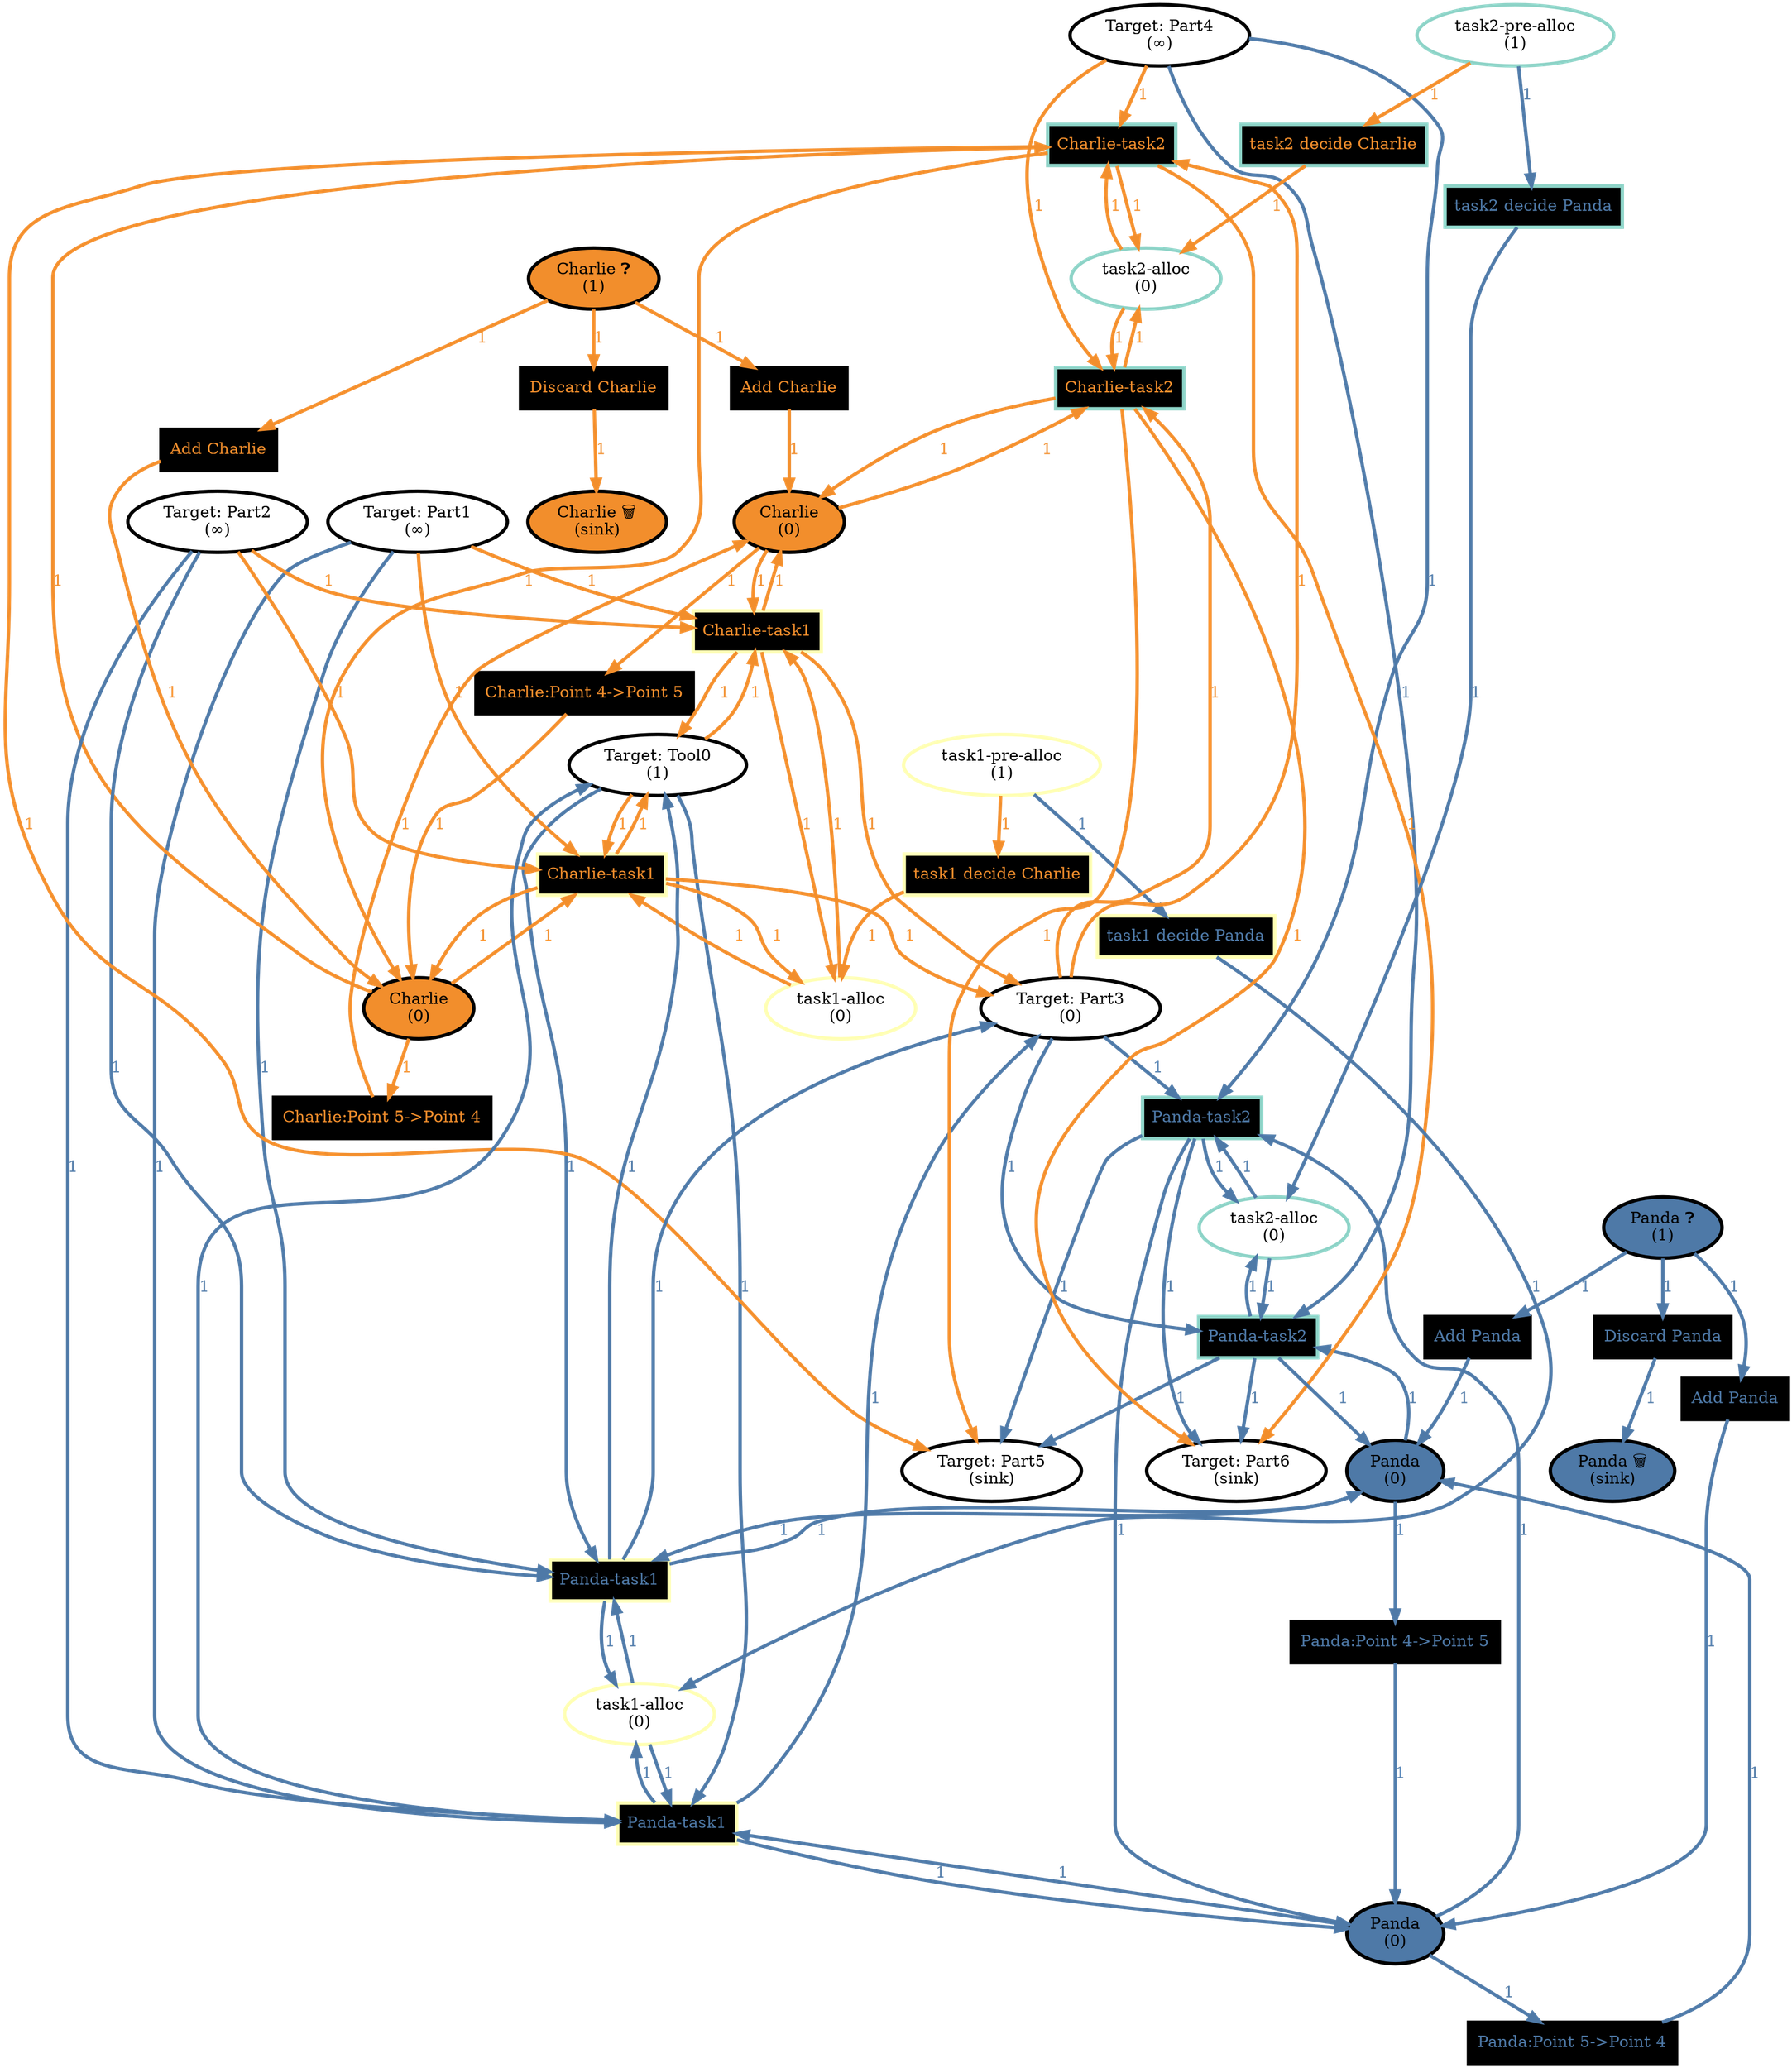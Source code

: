 digraph Job_1 {
bgcolor="transparent"
// Place Target: Part6
	79260558493765799762065059066793344126 [label="Target: Part6\n(sink)",tooltip="Target:Part6",style=filled,fillcolor="#FFFFFF",color="#000000",penwidth=3];
// Place Panda 🗑️
	6156309059901784341004512889867266370 [label="Panda 🗑️\n(sink)",tooltip="Agent:Panda\nAgentDiscard:Panda",style=filled,fillcolor="#4E79A7",color="#000000",penwidth=3];
// Place Target: Part4
	237469731115177439631609116638330935203 [label="Target: Part4\n(∞)",tooltip="Target:Part4",style=filled,fillcolor="#FFFFFF",color="#000000",penwidth=3];
// Place Target: Tool0
	96045772910659482129030334219934172723 [label="Target: Tool0\n(1)",tooltip="Target:Tool0",style=filled,fillcolor="#FFFFFF",color="#000000",penwidth=3];
// Place task2-alloc
	31162015247275671567254784370474771328 [label="task2-alloc\n(0)",tooltip="Task:task2\nAllocatedTask:task2\nAgentTaskLock:Panda",style=filled,fillcolor="#FFFFFF",color="#8DD3C7",penwidth=3];
// Place task2-alloc
	258720831284409397803045960722632591177 [label="task2-alloc\n(0)",tooltip="Task:task2\nAllocatedTask:task2\nAgentTaskLock:Charlie",style=filled,fillcolor="#FFFFFF",color="#8DD3C7",penwidth=3];
// Place Charlie ❓
	66536245764358995651897923950390398093 [label="Charlie ❓\n(1)",tooltip="Agent:Charlie\nAgentIndeterminite:Charlie",style=filled,fillcolor="#F28E2C",color="#000000",penwidth=3];
// Place Target: Part1
	289974723802224764308514001960452805233 [label="Target: Part1\n(∞)",tooltip="Target:Part1",style=filled,fillcolor="#FFFFFF",color="#000000",penwidth=3];
// Place Target: Part5
	254121561363505507579534080344849193406 [label="Target: Part5\n(sink)",tooltip="Target:Part5",style=filled,fillcolor="#FFFFFF",color="#000000",penwidth=3];
// Place task1-pre-alloc
	323740444760598238863210115948323408813 [label="task1-pre-alloc\n(1)",tooltip="Task:task1\nUnallocatedTask:task1",style=filled,fillcolor="#FFFFFF",color="#FFFFB3",penwidth=3];
// Place Panda
	201858867429196672421255232772034706031 [label="Panda\n(0)",tooltip="Agent:Panda\nAgentSituated:Panda\nPOI:Point 4",style=filled,fillcolor="#4E79A7",color="#000000",penwidth=3];
// Place Panda ❓
	282392221713962950649684425777977841644 [label="Panda ❓\n(1)",tooltip="Agent:Panda\nAgentIndeterminite:Panda",style=filled,fillcolor="#4E79A7",color="#000000",penwidth=3];
// Place Charlie
	322372410914797212427526443729960483659 [label="Charlie\n(0)",tooltip="Agent:Charlie\nAgentSituated:Charlie\nPOI:Point 4",style=filled,fillcolor="#F28E2C",color="#000000",penwidth=3];
// Place task1-alloc
	153302973433755321702348265838377186512 [label="task1-alloc\n(0)",tooltip="Task:task1\nAllocatedTask:task1\nAgentTaskLock:Panda",style=filled,fillcolor="#FFFFFF",color="#FFFFB3",penwidth=3];
// Place Target: Part3
	315691685605973854689180236790451034163 [label="Target: Part3\n(0)",tooltip="Target:Part3",style=filled,fillcolor="#FFFFFF",color="#000000",penwidth=3];
// Place Charlie 🗑️
	55440646507494640443216338451107895535 [label="Charlie 🗑️\n(sink)",tooltip="Agent:Charlie\nAgentDiscard:Charlie",style=filled,fillcolor="#F28E2C",color="#000000",penwidth=3];
// Place Charlie
	39682035119511516759451301139648933203 [label="Charlie\n(0)",tooltip="Agent:Charlie\nAgentSituated:Charlie\nPOI:Point 5",style=filled,fillcolor="#F28E2C",color="#000000",penwidth=3];
// Place task1-alloc
	178146622867686684090224692783283893553 [label="task1-alloc\n(0)",tooltip="Task:task1\nAllocatedTask:task1\nAgentTaskLock:Charlie",style=filled,fillcolor="#FFFFFF",color="#FFFFB3",penwidth=3];
// Place Panda
	148618710394661677307339038859835036202 [label="Panda\n(0)",tooltip="Agent:Panda\nAgentSituated:Panda\nPOI:Point 5",style=filled,fillcolor="#4E79A7",color="#000000",penwidth=3];
// Place task2-pre-alloc
	210074638358044841397711807240286806065 [label="task2-pre-alloc\n(1)",tooltip="Task:task2\nUnallocatedTask:task2",style=filled,fillcolor="#FFFFFF",color="#8DD3C7",penwidth=3];
// Place Target: Part2
	144388234892471828246695503312522862836 [label="Target: Part2\n(∞)",tooltip="Target:Part2",style=filled,fillcolor="#FFFFFF",color="#000000",penwidth=3];
// Transition Charlie-task2
	11320547561900210153981379240840325066 [label="Charlie-task2",tooltip="Task:task2\nAgent:Charlie\nPOI:Point 5",shape=box,style=filled,fillcolor="#000000",fontcolor="#F28E2C",color="#8DD3C7",penwidth=3];
// Transition Charlie-task1
	97481310694175739576276540418189036650 [label="Charlie-task1",tooltip="Task:task1\nAgent:Charlie\nPOI:Point 4",shape=box,style=filled,fillcolor="#000000",fontcolor="#F28E2C",color="#FFFFB3",penwidth=3];
// Transition task2 decide Charlie
	11597336059781399141017248970175636588 [label="task2 decide Charlie",tooltip="Task:task2\nAgent:Charlie\nAllocatedTask:task2",shape=box,style=filled,fillcolor="#000000",fontcolor="#F28E2C",color="#8DD3C7",penwidth=3];
// Transition Discard Panda
	279640357025076681554667062728088048704 [label="Discard Panda",tooltip="Agent:Panda\nAgentDiscard:Panda",shape=box,style=filled,fillcolor="#000000",fontcolor="#4E79A7",color="#000000",penwidth=3];
// Transition Add Panda
	198844035857407182015923930150424480247 [label="Add Panda",tooltip="Agent:Panda\nAgentAdd:Panda\nPOI:Point 5",shape=box,style=filled,fillcolor="#000000",fontcolor="#4E79A7",color="#000000",penwidth=3];
// Transition Add Charlie
	25694459166004372362940206658530629405 [label="Add Charlie",tooltip="Agent:Charlie\nAgentAdd:Charlie\nPOI:Point 4",shape=box,style=filled,fillcolor="#000000",fontcolor="#F28E2C",color="#000000",penwidth=3];
// Transition Discard Charlie
	244810307382128790114002086319158963578 [label="Discard Charlie",tooltip="Agent:Charlie\nAgentDiscard:Charlie",shape=box,style=filled,fillcolor="#000000",fontcolor="#F28E2C",color="#000000",penwidth=3];
// Transition task1 decide Panda
	126770183468994175670976693796705546714 [label="task1 decide Panda",tooltip="Task:task1\nAgent:Panda\nAllocatedTask:task1",shape=box,style=filled,fillcolor="#000000",fontcolor="#4E79A7",color="#FFFFB3",penwidth=3];
// Transition task1 decide Charlie
	3815331467488886369995700567224326994 [label="task1 decide Charlie",tooltip="Task:task1\nAgent:Charlie\nAllocatedTask:task1",shape=box,style=filled,fillcolor="#000000",fontcolor="#F28E2C",color="#FFFFB3",penwidth=3];
// Transition Add Panda
	328344326863671413064398316014797586726 [label="Add Panda",tooltip="Agent:Panda\nAgentAdd:Panda\nPOI:Point 4",shape=box,style=filled,fillcolor="#000000",fontcolor="#4E79A7",color="#000000",penwidth=3];
// Transition task2 decide Panda
	256742918985003185701256041998185606292 [label="task2 decide Panda",tooltip="Task:task2\nAgent:Panda\nAllocatedTask:task2",shape=box,style=filled,fillcolor="#000000",fontcolor="#4E79A7",color="#8DD3C7",penwidth=3];
// Transition Panda-task1
	144555217173048611948720486429617033995 [label="Panda-task1",tooltip="Task:task1\nAgent:Panda\nPOI:Point 4",shape=box,style=filled,fillcolor="#000000",fontcolor="#4E79A7",color="#FFFFB3",penwidth=3];
// Transition Charlie:Point 5->Point 4
	191668636317335743264404560075975503892 [label="Charlie:Point 5->Point 4",tooltip="Agent:Charlie\nPOI:Point 5\nPOI:Point 4\nFromPOI:Point 5\nToPOI:Point 4",shape=box,style=filled,fillcolor="#000000",fontcolor="#F28E2C",color="#000000",penwidth=3];
// Transition Panda-task2
	64605804041385670815452190322142215925 [label="Panda-task2",tooltip="Task:task2\nAgent:Panda\nPOI:Point 4",shape=box,style=filled,fillcolor="#000000",fontcolor="#4E79A7",color="#8DD3C7",penwidth=3];
// Transition Panda-task1
	117244182747411876858719906135042190849 [label="Panda-task1",tooltip="Task:task1\nAgent:Panda\nPOI:Point 5",shape=box,style=filled,fillcolor="#000000",fontcolor="#4E79A7",color="#FFFFB3",penwidth=3];
// Transition Panda-task2
	170270286556221997043338128969802999461 [label="Panda-task2",tooltip="Task:task2\nAgent:Panda\nPOI:Point 5",shape=box,style=filled,fillcolor="#000000",fontcolor="#4E79A7",color="#8DD3C7",penwidth=3];
// Transition Panda:Point 4->Point 5
	92496539813537258070925978292102827363 [label="Panda:Point 4->Point 5",tooltip="Agent:Panda\nPOI:Point 4\nPOI:Point 5\nFromPOI:Point 4\nToPOI:Point 5",shape=box,style=filled,fillcolor="#000000",fontcolor="#4E79A7",color="#000000",penwidth=3];
// Transition Panda:Point 5->Point 4
	299000200903948281729704827223928413707 [label="Panda:Point 5->Point 4",tooltip="Agent:Panda\nPOI:Point 5\nPOI:Point 4\nFromPOI:Point 5\nToPOI:Point 4",shape=box,style=filled,fillcolor="#000000",fontcolor="#4E79A7",color="#000000",penwidth=3];
// Transition Charlie-task2
	82876886366827777657597100076481128055 [label="Charlie-task2",tooltip="Task:task2\nAgent:Charlie\nPOI:Point 4",shape=box,style=filled,fillcolor="#000000",fontcolor="#F28E2C",color="#8DD3C7",penwidth=3];
// Transition Add Charlie
	178119087579704419438820679631319898916 [label="Add Charlie",tooltip="Agent:Charlie\nAgentAdd:Charlie\nPOI:Point 5",shape=box,style=filled,fillcolor="#000000",fontcolor="#F28E2C",color="#000000",penwidth=3];
// Transition Charlie-task1
	332332512296074228238509303666033639689 [label="Charlie-task1",tooltip="Task:task1\nAgent:Charlie\nPOI:Point 5",shape=box,style=filled,fillcolor="#000000",fontcolor="#F28E2C",color="#FFFFB3",penwidth=3];
// Transition Charlie:Point 4->Point 5
	54013539732847710471282231335741453272 [label="Charlie:Point 4->Point 5",tooltip="Agent:Charlie\nPOI:Point 4\nPOI:Point 5\nFromPOI:Point 4\nToPOI:Point 5",shape=box,style=filled,fillcolor="#000000",fontcolor="#F28E2C",color="#000000",penwidth=3];
	39682035119511516759451301139648933203 -> 11320547561900210153981379240840325066 [label="1",color="#F28E2C",fontcolor="#F28E2C",penwidth=3];
	315691685605973854689180236790451034163 -> 11320547561900210153981379240840325066 [label="1",color="#F28E2C",fontcolor="#F28E2C",penwidth=3];
	258720831284409397803045960722632591177 -> 11320547561900210153981379240840325066 [label="1",color="#F28E2C",fontcolor="#F28E2C",penwidth=3];
	237469731115177439631609116638330935203 -> 11320547561900210153981379240840325066 [label="1",color="#F28E2C",fontcolor="#F28E2C",penwidth=3];
	11320547561900210153981379240840325066 -> 254121561363505507579534080344849193406 [label="1",color="#F28E2C",fontcolor="#F28E2C",penwidth=3];
	11320547561900210153981379240840325066 -> 79260558493765799762065059066793344126 [label="1",color="#F28E2C",fontcolor="#F28E2C",penwidth=3];
	11320547561900210153981379240840325066 -> 39682035119511516759451301139648933203 [label="1",color="#F28E2C",fontcolor="#F28E2C",penwidth=3];
	11320547561900210153981379240840325066 -> 258720831284409397803045960722632591177 [label="1",color="#F28E2C",fontcolor="#F28E2C",penwidth=3];
	178146622867686684090224692783283893553 -> 97481310694175739576276540418189036650 [label="1",color="#F28E2C",fontcolor="#F28E2C",penwidth=3];
	144388234892471828246695503312522862836 -> 97481310694175739576276540418189036650 [label="1",color="#F28E2C",fontcolor="#F28E2C",penwidth=3];
	289974723802224764308514001960452805233 -> 97481310694175739576276540418189036650 [label="1",color="#F28E2C",fontcolor="#F28E2C",penwidth=3];
	96045772910659482129030334219934172723 -> 97481310694175739576276540418189036650 [label="1",color="#F28E2C",fontcolor="#F28E2C",penwidth=3];
	322372410914797212427526443729960483659 -> 97481310694175739576276540418189036650 [label="1",color="#F28E2C",fontcolor="#F28E2C",penwidth=3];
	97481310694175739576276540418189036650 -> 315691685605973854689180236790451034163 [label="1",color="#F28E2C",fontcolor="#F28E2C",penwidth=3];
	97481310694175739576276540418189036650 -> 96045772910659482129030334219934172723 [label="1",color="#F28E2C",fontcolor="#F28E2C",penwidth=3];
	97481310694175739576276540418189036650 -> 178146622867686684090224692783283893553 [label="1",color="#F28E2C",fontcolor="#F28E2C",penwidth=3];
	97481310694175739576276540418189036650 -> 322372410914797212427526443729960483659 [label="1",color="#F28E2C",fontcolor="#F28E2C",penwidth=3];
	210074638358044841397711807240286806065 -> 11597336059781399141017248970175636588 [label="1",color="#F28E2C",fontcolor="#F28E2C",penwidth=3];
	11597336059781399141017248970175636588 -> 258720831284409397803045960722632591177 [label="1",color="#F28E2C",fontcolor="#F28E2C",penwidth=3];
	282392221713962950649684425777977841644 -> 279640357025076681554667062728088048704 [label="1",color="#4E79A7",fontcolor="#4E79A7",penwidth=3];
	279640357025076681554667062728088048704 -> 6156309059901784341004512889867266370 [label="1",color="#4E79A7",fontcolor="#4E79A7",penwidth=3];
	282392221713962950649684425777977841644 -> 198844035857407182015923930150424480247 [label="1",color="#4E79A7",fontcolor="#4E79A7",penwidth=3];
	198844035857407182015923930150424480247 -> 148618710394661677307339038859835036202 [label="1",color="#4E79A7",fontcolor="#4E79A7",penwidth=3];
	66536245764358995651897923950390398093 -> 25694459166004372362940206658530629405 [label="1",color="#F28E2C",fontcolor="#F28E2C",penwidth=3];
	25694459166004372362940206658530629405 -> 322372410914797212427526443729960483659 [label="1",color="#F28E2C",fontcolor="#F28E2C",penwidth=3];
	66536245764358995651897923950390398093 -> 244810307382128790114002086319158963578 [label="1",color="#F28E2C",fontcolor="#F28E2C",penwidth=3];
	244810307382128790114002086319158963578 -> 55440646507494640443216338451107895535 [label="1",color="#F28E2C",fontcolor="#F28E2C",penwidth=3];
	323740444760598238863210115948323408813 -> 126770183468994175670976693796705546714 [label="1",color="#4E79A7",fontcolor="#4E79A7",penwidth=3];
	126770183468994175670976693796705546714 -> 153302973433755321702348265838377186512 [label="1",color="#4E79A7",fontcolor="#4E79A7",penwidth=3];
	323740444760598238863210115948323408813 -> 3815331467488886369995700567224326994 [label="1",color="#F28E2C",fontcolor="#F28E2C",penwidth=3];
	3815331467488886369995700567224326994 -> 178146622867686684090224692783283893553 [label="1",color="#F28E2C",fontcolor="#F28E2C",penwidth=3];
	282392221713962950649684425777977841644 -> 328344326863671413064398316014797586726 [label="1",color="#4E79A7",fontcolor="#4E79A7",penwidth=3];
	328344326863671413064398316014797586726 -> 201858867429196672421255232772034706031 [label="1",color="#4E79A7",fontcolor="#4E79A7",penwidth=3];
	210074638358044841397711807240286806065 -> 256742918985003185701256041998185606292 [label="1",color="#4E79A7",fontcolor="#4E79A7",penwidth=3];
	256742918985003185701256041998185606292 -> 31162015247275671567254784370474771328 [label="1",color="#4E79A7",fontcolor="#4E79A7",penwidth=3];
	153302973433755321702348265838377186512 -> 144555217173048611948720486429617033995 [label="1",color="#4E79A7",fontcolor="#4E79A7",penwidth=3];
	144388234892471828246695503312522862836 -> 144555217173048611948720486429617033995 [label="1",color="#4E79A7",fontcolor="#4E79A7",penwidth=3];
	201858867429196672421255232772034706031 -> 144555217173048611948720486429617033995 [label="1",color="#4E79A7",fontcolor="#4E79A7",penwidth=3];
	289974723802224764308514001960452805233 -> 144555217173048611948720486429617033995 [label="1",color="#4E79A7",fontcolor="#4E79A7",penwidth=3];
	96045772910659482129030334219934172723 -> 144555217173048611948720486429617033995 [label="1",color="#4E79A7",fontcolor="#4E79A7",penwidth=3];
	144555217173048611948720486429617033995 -> 315691685605973854689180236790451034163 [label="1",color="#4E79A7",fontcolor="#4E79A7",penwidth=3];
	144555217173048611948720486429617033995 -> 96045772910659482129030334219934172723 [label="1",color="#4E79A7",fontcolor="#4E79A7",penwidth=3];
	144555217173048611948720486429617033995 -> 153302973433755321702348265838377186512 [label="1",color="#4E79A7",fontcolor="#4E79A7",penwidth=3];
	144555217173048611948720486429617033995 -> 201858867429196672421255232772034706031 [label="1",color="#4E79A7",fontcolor="#4E79A7",penwidth=3];
	39682035119511516759451301139648933203 -> 191668636317335743264404560075975503892 [label="1",color="#F28E2C",fontcolor="#F28E2C",penwidth=3];
	191668636317335743264404560075975503892 -> 322372410914797212427526443729960483659 [label="1",color="#F28E2C",fontcolor="#F28E2C",penwidth=3];
	201858867429196672421255232772034706031 -> 64605804041385670815452190322142215925 [label="1",color="#4E79A7",fontcolor="#4E79A7",penwidth=3];
	315691685605973854689180236790451034163 -> 64605804041385670815452190322142215925 [label="1",color="#4E79A7",fontcolor="#4E79A7",penwidth=3];
	237469731115177439631609116638330935203 -> 64605804041385670815452190322142215925 [label="1",color="#4E79A7",fontcolor="#4E79A7",penwidth=3];
	31162015247275671567254784370474771328 -> 64605804041385670815452190322142215925 [label="1",color="#4E79A7",fontcolor="#4E79A7",penwidth=3];
	64605804041385670815452190322142215925 -> 254121561363505507579534080344849193406 [label="1",color="#4E79A7",fontcolor="#4E79A7",penwidth=3];
	64605804041385670815452190322142215925 -> 79260558493765799762065059066793344126 [label="1",color="#4E79A7",fontcolor="#4E79A7",penwidth=3];
	64605804041385670815452190322142215925 -> 31162015247275671567254784370474771328 [label="1",color="#4E79A7",fontcolor="#4E79A7",penwidth=3];
	64605804041385670815452190322142215925 -> 201858867429196672421255232772034706031 [label="1",color="#4E79A7",fontcolor="#4E79A7",penwidth=3];
	153302973433755321702348265838377186512 -> 117244182747411876858719906135042190849 [label="1",color="#4E79A7",fontcolor="#4E79A7",penwidth=3];
	144388234892471828246695503312522862836 -> 117244182747411876858719906135042190849 [label="1",color="#4E79A7",fontcolor="#4E79A7",penwidth=3];
	289974723802224764308514001960452805233 -> 117244182747411876858719906135042190849 [label="1",color="#4E79A7",fontcolor="#4E79A7",penwidth=3];
	96045772910659482129030334219934172723 -> 117244182747411876858719906135042190849 [label="1",color="#4E79A7",fontcolor="#4E79A7",penwidth=3];
	148618710394661677307339038859835036202 -> 117244182747411876858719906135042190849 [label="1",color="#4E79A7",fontcolor="#4E79A7",penwidth=3];
	117244182747411876858719906135042190849 -> 315691685605973854689180236790451034163 [label="1",color="#4E79A7",fontcolor="#4E79A7",penwidth=3];
	117244182747411876858719906135042190849 -> 96045772910659482129030334219934172723 [label="1",color="#4E79A7",fontcolor="#4E79A7",penwidth=3];
	117244182747411876858719906135042190849 -> 153302973433755321702348265838377186512 [label="1",color="#4E79A7",fontcolor="#4E79A7",penwidth=3];
	117244182747411876858719906135042190849 -> 148618710394661677307339038859835036202 [label="1",color="#4E79A7",fontcolor="#4E79A7",penwidth=3];
	315691685605973854689180236790451034163 -> 170270286556221997043338128969802999461 [label="1",color="#4E79A7",fontcolor="#4E79A7",penwidth=3];
	148618710394661677307339038859835036202 -> 170270286556221997043338128969802999461 [label="1",color="#4E79A7",fontcolor="#4E79A7",penwidth=3];
	237469731115177439631609116638330935203 -> 170270286556221997043338128969802999461 [label="1",color="#4E79A7",fontcolor="#4E79A7",penwidth=3];
	31162015247275671567254784370474771328 -> 170270286556221997043338128969802999461 [label="1",color="#4E79A7",fontcolor="#4E79A7",penwidth=3];
	170270286556221997043338128969802999461 -> 254121561363505507579534080344849193406 [label="1",color="#4E79A7",fontcolor="#4E79A7",penwidth=3];
	170270286556221997043338128969802999461 -> 79260558493765799762065059066793344126 [label="1",color="#4E79A7",fontcolor="#4E79A7",penwidth=3];
	170270286556221997043338128969802999461 -> 31162015247275671567254784370474771328 [label="1",color="#4E79A7",fontcolor="#4E79A7",penwidth=3];
	170270286556221997043338128969802999461 -> 148618710394661677307339038859835036202 [label="1",color="#4E79A7",fontcolor="#4E79A7",penwidth=3];
	201858867429196672421255232772034706031 -> 92496539813537258070925978292102827363 [label="1",color="#4E79A7",fontcolor="#4E79A7",penwidth=3];
	92496539813537258070925978292102827363 -> 148618710394661677307339038859835036202 [label="1",color="#4E79A7",fontcolor="#4E79A7",penwidth=3];
	148618710394661677307339038859835036202 -> 299000200903948281729704827223928413707 [label="1",color="#4E79A7",fontcolor="#4E79A7",penwidth=3];
	299000200903948281729704827223928413707 -> 201858867429196672421255232772034706031 [label="1",color="#4E79A7",fontcolor="#4E79A7",penwidth=3];
	322372410914797212427526443729960483659 -> 82876886366827777657597100076481128055 [label="1",color="#F28E2C",fontcolor="#F28E2C",penwidth=3];
	315691685605973854689180236790451034163 -> 82876886366827777657597100076481128055 [label="1",color="#F28E2C",fontcolor="#F28E2C",penwidth=3];
	258720831284409397803045960722632591177 -> 82876886366827777657597100076481128055 [label="1",color="#F28E2C",fontcolor="#F28E2C",penwidth=3];
	237469731115177439631609116638330935203 -> 82876886366827777657597100076481128055 [label="1",color="#F28E2C",fontcolor="#F28E2C",penwidth=3];
	82876886366827777657597100076481128055 -> 254121561363505507579534080344849193406 [label="1",color="#F28E2C",fontcolor="#F28E2C",penwidth=3];
	82876886366827777657597100076481128055 -> 79260558493765799762065059066793344126 [label="1",color="#F28E2C",fontcolor="#F28E2C",penwidth=3];
	82876886366827777657597100076481128055 -> 322372410914797212427526443729960483659 [label="1",color="#F28E2C",fontcolor="#F28E2C",penwidth=3];
	82876886366827777657597100076481128055 -> 258720831284409397803045960722632591177 [label="1",color="#F28E2C",fontcolor="#F28E2C",penwidth=3];
	66536245764358995651897923950390398093 -> 178119087579704419438820679631319898916 [label="1",color="#F28E2C",fontcolor="#F28E2C",penwidth=3];
	178119087579704419438820679631319898916 -> 39682035119511516759451301139648933203 [label="1",color="#F28E2C",fontcolor="#F28E2C",penwidth=3];
	178146622867686684090224692783283893553 -> 332332512296074228238509303666033639689 [label="1",color="#F28E2C",fontcolor="#F28E2C",penwidth=3];
	144388234892471828246695503312522862836 -> 332332512296074228238509303666033639689 [label="1",color="#F28E2C",fontcolor="#F28E2C",penwidth=3];
	289974723802224764308514001960452805233 -> 332332512296074228238509303666033639689 [label="1",color="#F28E2C",fontcolor="#F28E2C",penwidth=3];
	96045772910659482129030334219934172723 -> 332332512296074228238509303666033639689 [label="1",color="#F28E2C",fontcolor="#F28E2C",penwidth=3];
	39682035119511516759451301139648933203 -> 332332512296074228238509303666033639689 [label="1",color="#F28E2C",fontcolor="#F28E2C",penwidth=3];
	332332512296074228238509303666033639689 -> 315691685605973854689180236790451034163 [label="1",color="#F28E2C",fontcolor="#F28E2C",penwidth=3];
	332332512296074228238509303666033639689 -> 96045772910659482129030334219934172723 [label="1",color="#F28E2C",fontcolor="#F28E2C",penwidth=3];
	332332512296074228238509303666033639689 -> 178146622867686684090224692783283893553 [label="1",color="#F28E2C",fontcolor="#F28E2C",penwidth=3];
	332332512296074228238509303666033639689 -> 39682035119511516759451301139648933203 [label="1",color="#F28E2C",fontcolor="#F28E2C",penwidth=3];
	322372410914797212427526443729960483659 -> 54013539732847710471282231335741453272 [label="1",color="#F28E2C",fontcolor="#F28E2C",penwidth=3];
	54013539732847710471282231335741453272 -> 39682035119511516759451301139648933203 [label="1",color="#F28E2C",fontcolor="#F28E2C",penwidth=3];
overlap=false
}